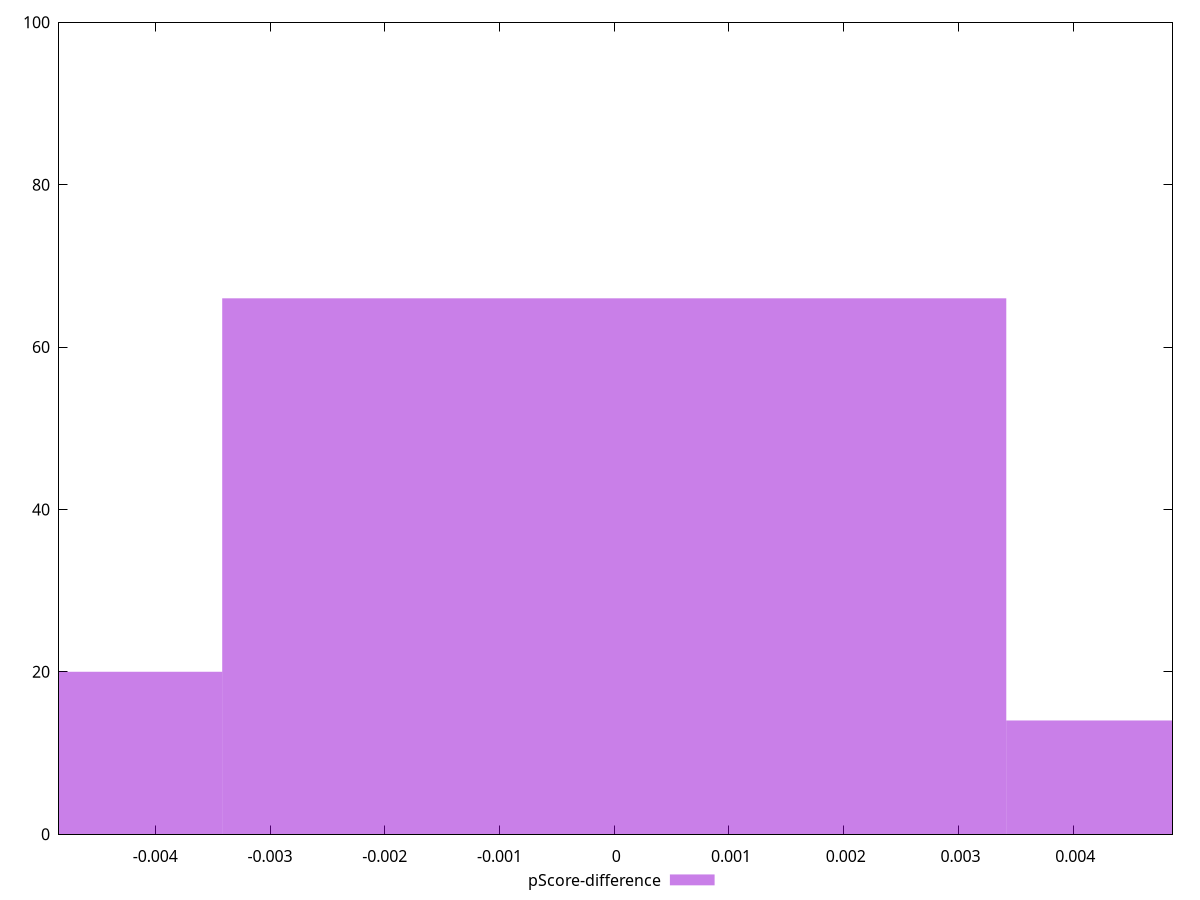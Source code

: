 reset

$pScoreDifference <<EOF
0 66
0.006833407232773117 14
-0.006833407232773117 20
EOF

set key outside below
set boxwidth 0.006833407232773117
set xrange [-0.004839169894824025:0.004865262658743985]
set yrange [0:100]
set trange [0:100]
set style fill transparent solid 0.5 noborder
set terminal svg size 640, 490 enhanced background rgb 'white'
set output "report_00013_2021-02-09T12-04-24.940Z/mainthread-work-breakdown/samples/pages+cached+noadtech+nomedia/pScore-difference/histogram.svg"

plot $pScoreDifference title "pScore-difference" with boxes

reset

